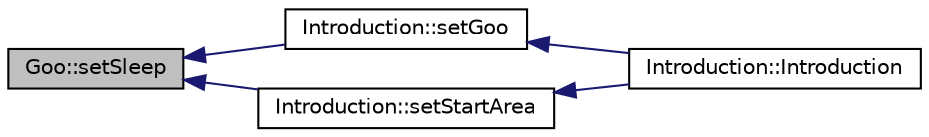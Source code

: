 digraph G
{
  edge [fontname="Helvetica",fontsize="10",labelfontname="Helvetica",labelfontsize="10"];
  node [fontname="Helvetica",fontsize="10",shape=record];
  rankdir="LR";
  Node1 [label="Goo::setSleep",height=0.2,width=0.4,color="black", fillcolor="grey75", style="filled" fontcolor="black"];
  Node1 -> Node2 [dir="back",color="midnightblue",fontsize="10",style="solid",fontname="Helvetica"];
  Node2 [label="Introduction::setGoo",height=0.2,width=0.4,color="black", fillcolor="white", style="filled",URL="$classIntroduction.html#abeb2c6baddc2ff5e76018dc1ab41985a"];
  Node2 -> Node3 [dir="back",color="midnightblue",fontsize="10",style="solid",fontname="Helvetica"];
  Node3 [label="Introduction::Introduction",height=0.2,width=0.4,color="black", fillcolor="white", style="filled",URL="$classIntroduction.html#a48393f6ccb41a853300b4bbd44a2be21"];
  Node1 -> Node4 [dir="back",color="midnightblue",fontsize="10",style="solid",fontname="Helvetica"];
  Node4 [label="Introduction::setStartArea",height=0.2,width=0.4,color="black", fillcolor="white", style="filled",URL="$classIntroduction.html#ae1397a14ee881c495394bba7af521b2d"];
  Node4 -> Node3 [dir="back",color="midnightblue",fontsize="10",style="solid",fontname="Helvetica"];
}
